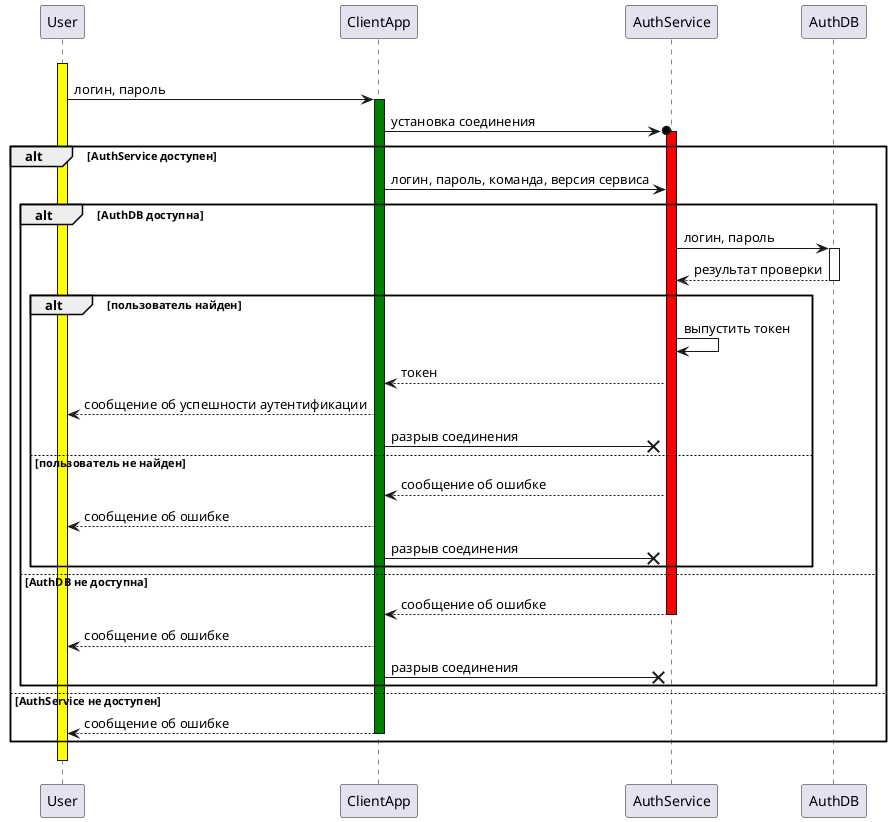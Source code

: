 @startuml

User -[hidden]-> User ++ #yellow
User -> ClientApp ++ #green: логин, пароль
ClientApp ->o AuthService ++ #red: установка соединения

alt AuthService доступен
    ClientApp -> AuthService: логин, пароль, команда, версия сервиса
    alt AuthDB доступна
        AuthService -> AuthDB ++ #white: логин, пароль
        AuthDB --> AuthService -- #white: результат проверки
        alt пользователь найден
            AuthService -> AuthService: выпустить токен
            AuthService --> ClientApp: токен
            ClientApp --> User: сообщение об успешности аутентификации
            ClientApp ->x AuthService: разрыв соединения
        else пользователь не найден
            AuthService --> ClientApp: сообщение об ошибке
            ClientApp --> User: сообщение об ошибке
            ClientApp ->x AuthService: разрыв соединения
        end
    else AuthDB не доступна
        AuthService --> ClientApp -- #red: сообщение об ошибке
        ClientApp --> User: сообщение об ошибке
        ClientApp ->x AuthService: разрыв соединения
    end
else AuthService не доступен
    ClientApp --> User -- #green: сообщение об ошибке
end
User -[hidden]-> User -- #yellow


@enduml
